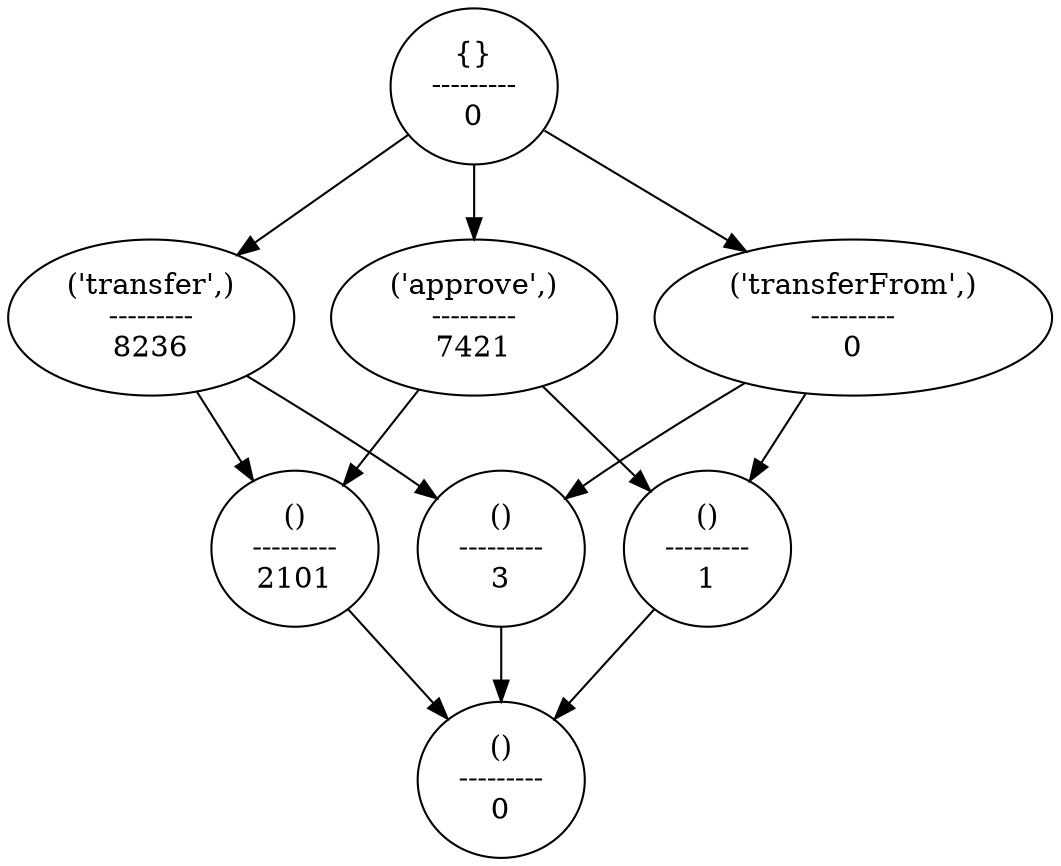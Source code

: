 strict digraph  {
"{}\n---------\n0";
"('transfer',)\n---------\n8236";
"()\n---------\n2101";
"()\n---------\n0";
"()\n---------\n3";
"('approve',)\n---------\n7421";
"()\n---------\n1";
"('transferFrom',)\n---------\n0";
"{}\n---------\n0" -> "('transfer',)\n---------\n8236";
"{}\n---------\n0" -> "('approve',)\n---------\n7421";
"{}\n---------\n0" -> "('transferFrom',)\n---------\n0";
"('transfer',)\n---------\n8236" -> "()\n---------\n2101";
"('transfer',)\n---------\n8236" -> "()\n---------\n3";
"()\n---------\n2101" -> "()\n---------\n0";
"()\n---------\n3" -> "()\n---------\n0";
"('approve',)\n---------\n7421" -> "()\n---------\n2101";
"('approve',)\n---------\n7421" -> "()\n---------\n1";
"()\n---------\n1" -> "()\n---------\n0";
"('transferFrom',)\n---------\n0" -> "()\n---------\n3";
"('transferFrom',)\n---------\n0" -> "()\n---------\n1";
}
